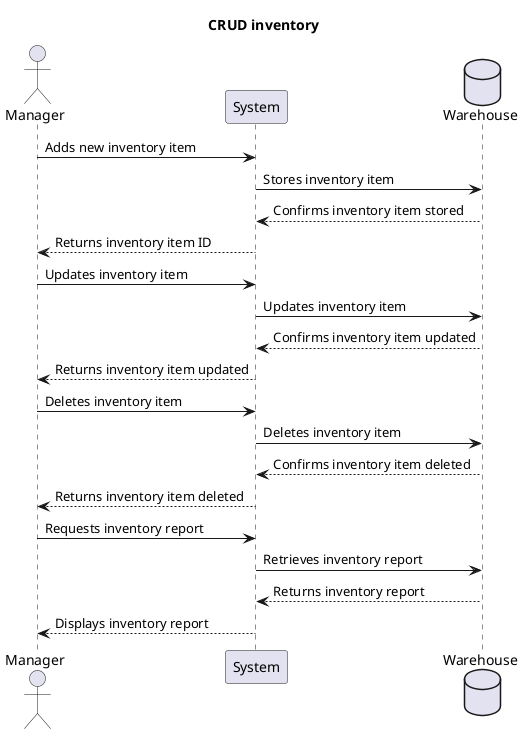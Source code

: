 @startuml
Title CRUD inventory
Actor Manager
participant System
Database Warehouse

Manager -> System: Adds new inventory item
System -> Warehouse: Stores inventory item

Warehouse -->System: Confirms inventory item stored
System --> Manager: Returns inventory item ID

Manager-> System: Updates inventory item
System -> Warehouse: Updates inventory item
Warehouse --> System: Confirms inventory item updated
System --> Manager: Returns inventory item updated

Manager-> System: Deletes inventory item
System -> Warehouse: Deletes inventory item
Warehouse --> System: Confirms inventory item deleted
System --> Manager: Returns inventory item deleted

Manager-> System: Requests inventory report
System -> Warehouse: Retrieves inventory report
Warehouse --> System: Returns inventory report
System --> Manager: Displays inventory report
@enduml
